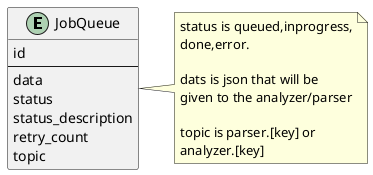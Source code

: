 @startuml JobQueue

' hide the spot
' hide circle

' avoid problems with angled crows feet

entity JobQueue {
    id
    ---
    data
    status
    status_description
    retry_count
    topic
}

note right of JobQueue
    status is queued,inprogress,
    done,error.

    dats is json that will be
    given to the analyzer/parser

    topic is parser.[key] or
    analyzer.[key]
end note

@enduml